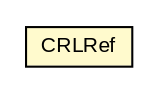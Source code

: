 #!/usr/local/bin/dot
#
# Class diagram 
# Generated by UMLGraph version R5_6-24-gf6e263 (http://www.umlgraph.org/)
#

digraph G {
	edge [fontname="arial",fontsize=10,labelfontname="arial",labelfontsize=10];
	node [fontname="arial",fontsize=10,shape=plaintext];
	nodesep=0.25;
	ranksep=0.5;
	// eu.europa.esig.dss.validation.CRLRef
	c199625 [label=<<table title="eu.europa.esig.dss.validation.CRLRef" border="0" cellborder="1" cellspacing="0" cellpadding="2" port="p" bgcolor="lemonChiffon" href="./CRLRef.html">
		<tr><td><table border="0" cellspacing="0" cellpadding="1">
<tr><td align="center" balign="center"> CRLRef </td></tr>
		</table></td></tr>
		</table>>, URL="./CRLRef.html", fontname="arial", fontcolor="black", fontsize=10.0];
}

